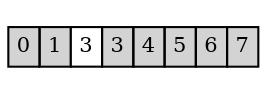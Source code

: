 // input 2-3
graph {
    graph [nodesep=0.1,ranksep=0.1,fontsize=12]
    
    a [shape=none,margin=0,fontsize=10,label=<
        <TABLE BORDER="0" CELLBORDER="1" CELLSPACING="0" CELLPADDING="3" BGCOLOR="lightgrey">
            <TR>
                <TD PORT="0">0</TD>
                <TD PORT="1">1</TD>
                <TD PORT="2" BGCOLOR="white">3</TD>
                <TD PORT="3">3</TD>
                <TD PORT="4">4</TD>
                <TD PORT="5">5</TD>
                <TD PORT="6">6</TD>
                <TD PORT="7">7</TD>
            </TR>
        </TABLE>
    >]
}